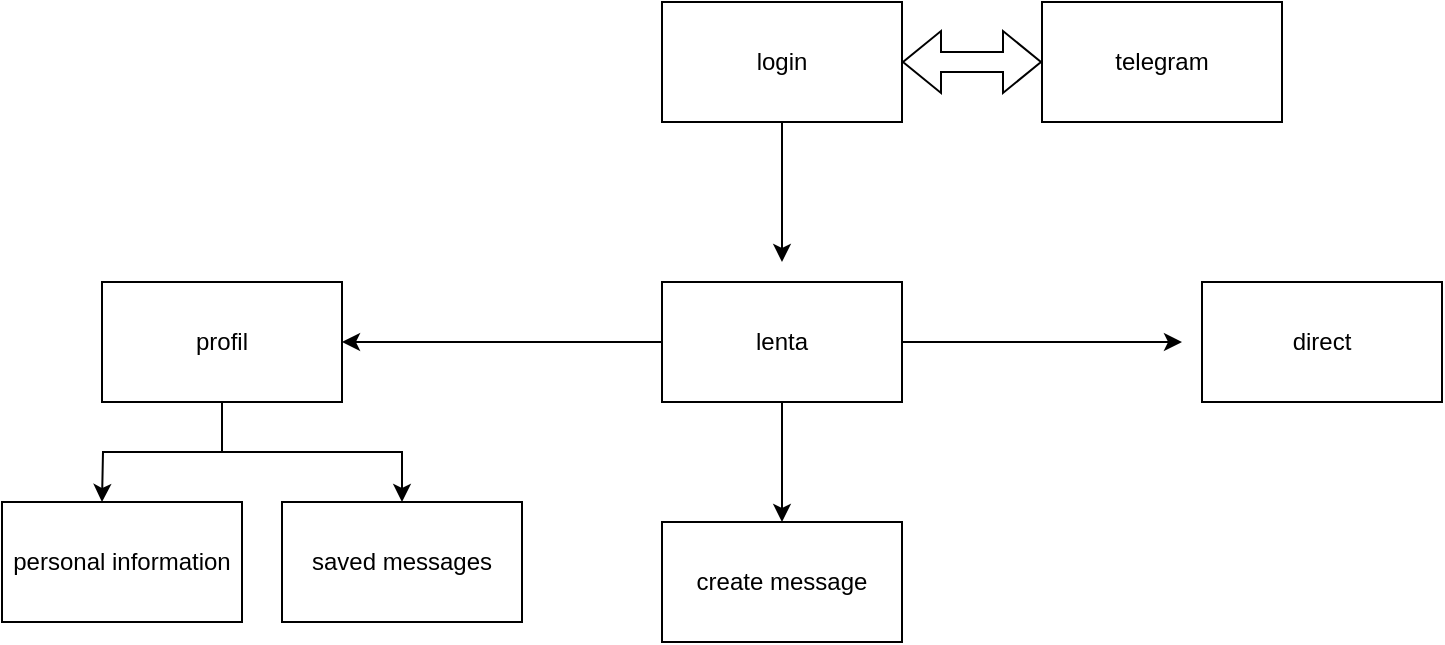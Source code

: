 <mxfile version="17.4.6" type="github"><diagram id="R2VSyCuvK8bbU3BMlLP7" name="Page-1"><mxGraphModel dx="1361" dy="771" grid="1" gridSize="10" guides="1" tooltips="1" connect="1" arrows="1" fold="1" page="1" pageScale="1" pageWidth="827" pageHeight="1169" math="0" shadow="0"><root><mxCell id="0"/><mxCell id="1" parent="0"/><mxCell id="OOAOJhKpl1eWVz7O31VW-2" style="edgeStyle=orthogonalEdgeStyle;rounded=0;orthogonalLoop=1;jettySize=auto;html=1;" edge="1" parent="1" source="OOAOJhKpl1eWVz7O31VW-1"><mxGeometry relative="1" as="geometry"><mxPoint x="400" y="160" as="targetPoint"/></mxGeometry></mxCell><mxCell id="OOAOJhKpl1eWVz7O31VW-1" value="login" style="rounded=0;whiteSpace=wrap;html=1;" vertex="1" parent="1"><mxGeometry x="340" y="30" width="120" height="60" as="geometry"/></mxCell><mxCell id="OOAOJhKpl1eWVz7O31VW-3" value="telegram" style="rounded=0;whiteSpace=wrap;html=1;" vertex="1" parent="1"><mxGeometry x="530" y="30" width="120" height="60" as="geometry"/></mxCell><mxCell id="OOAOJhKpl1eWVz7O31VW-4" value="" style="shape=flexArrow;endArrow=classic;startArrow=classic;html=1;rounded=0;exitX=1;exitY=0.5;exitDx=0;exitDy=0;entryX=0;entryY=0.5;entryDx=0;entryDy=0;" edge="1" parent="1" source="OOAOJhKpl1eWVz7O31VW-1" target="OOAOJhKpl1eWVz7O31VW-3"><mxGeometry width="100" height="100" relative="1" as="geometry"><mxPoint x="360" y="400" as="sourcePoint"/><mxPoint x="520" y="60" as="targetPoint"/></mxGeometry></mxCell><mxCell id="OOAOJhKpl1eWVz7O31VW-6" style="edgeStyle=orthogonalEdgeStyle;rounded=0;orthogonalLoop=1;jettySize=auto;html=1;" edge="1" parent="1" source="OOAOJhKpl1eWVz7O31VW-5"><mxGeometry relative="1" as="geometry"><mxPoint x="600" y="200" as="targetPoint"/></mxGeometry></mxCell><mxCell id="OOAOJhKpl1eWVz7O31VW-9" style="edgeStyle=orthogonalEdgeStyle;rounded=0;orthogonalLoop=1;jettySize=auto;html=1;entryX=1;entryY=0.5;entryDx=0;entryDy=0;" edge="1" parent="1" source="OOAOJhKpl1eWVz7O31VW-5" target="OOAOJhKpl1eWVz7O31VW-8"><mxGeometry relative="1" as="geometry"/></mxCell><mxCell id="OOAOJhKpl1eWVz7O31VW-14" style="edgeStyle=orthogonalEdgeStyle;rounded=0;orthogonalLoop=1;jettySize=auto;html=1;" edge="1" parent="1" source="OOAOJhKpl1eWVz7O31VW-5" target="OOAOJhKpl1eWVz7O31VW-15"><mxGeometry relative="1" as="geometry"><mxPoint x="400" y="320" as="targetPoint"/></mxGeometry></mxCell><mxCell id="OOAOJhKpl1eWVz7O31VW-5" value="lenta" style="rounded=0;whiteSpace=wrap;html=1;" vertex="1" parent="1"><mxGeometry x="340" y="170" width="120" height="60" as="geometry"/></mxCell><mxCell id="OOAOJhKpl1eWVz7O31VW-7" value="direct" style="rounded=0;whiteSpace=wrap;html=1;" vertex="1" parent="1"><mxGeometry x="610" y="170" width="120" height="60" as="geometry"/></mxCell><mxCell id="OOAOJhKpl1eWVz7O31VW-10" style="edgeStyle=orthogonalEdgeStyle;rounded=0;orthogonalLoop=1;jettySize=auto;html=1;" edge="1" parent="1" source="OOAOJhKpl1eWVz7O31VW-8"><mxGeometry relative="1" as="geometry"><mxPoint x="60" y="280" as="targetPoint"/></mxGeometry></mxCell><mxCell id="OOAOJhKpl1eWVz7O31VW-13" style="edgeStyle=orthogonalEdgeStyle;rounded=0;orthogonalLoop=1;jettySize=auto;html=1;entryX=0.5;entryY=0;entryDx=0;entryDy=0;" edge="1" parent="1" source="OOAOJhKpl1eWVz7O31VW-8" target="OOAOJhKpl1eWVz7O31VW-12"><mxGeometry relative="1" as="geometry"/></mxCell><mxCell id="OOAOJhKpl1eWVz7O31VW-8" value="profil" style="rounded=0;whiteSpace=wrap;html=1;" vertex="1" parent="1"><mxGeometry x="60" y="170" width="120" height="60" as="geometry"/></mxCell><mxCell id="OOAOJhKpl1eWVz7O31VW-11" value="personal information" style="rounded=0;whiteSpace=wrap;html=1;" vertex="1" parent="1"><mxGeometry x="10" y="280" width="120" height="60" as="geometry"/></mxCell><mxCell id="OOAOJhKpl1eWVz7O31VW-12" value="saved messages" style="rounded=0;whiteSpace=wrap;html=1;" vertex="1" parent="1"><mxGeometry x="150" y="280" width="120" height="60" as="geometry"/></mxCell><mxCell id="OOAOJhKpl1eWVz7O31VW-15" value="create message" style="rounded=0;whiteSpace=wrap;html=1;" vertex="1" parent="1"><mxGeometry x="340" y="290" width="120" height="60" as="geometry"/></mxCell></root></mxGraphModel></diagram></mxfile>